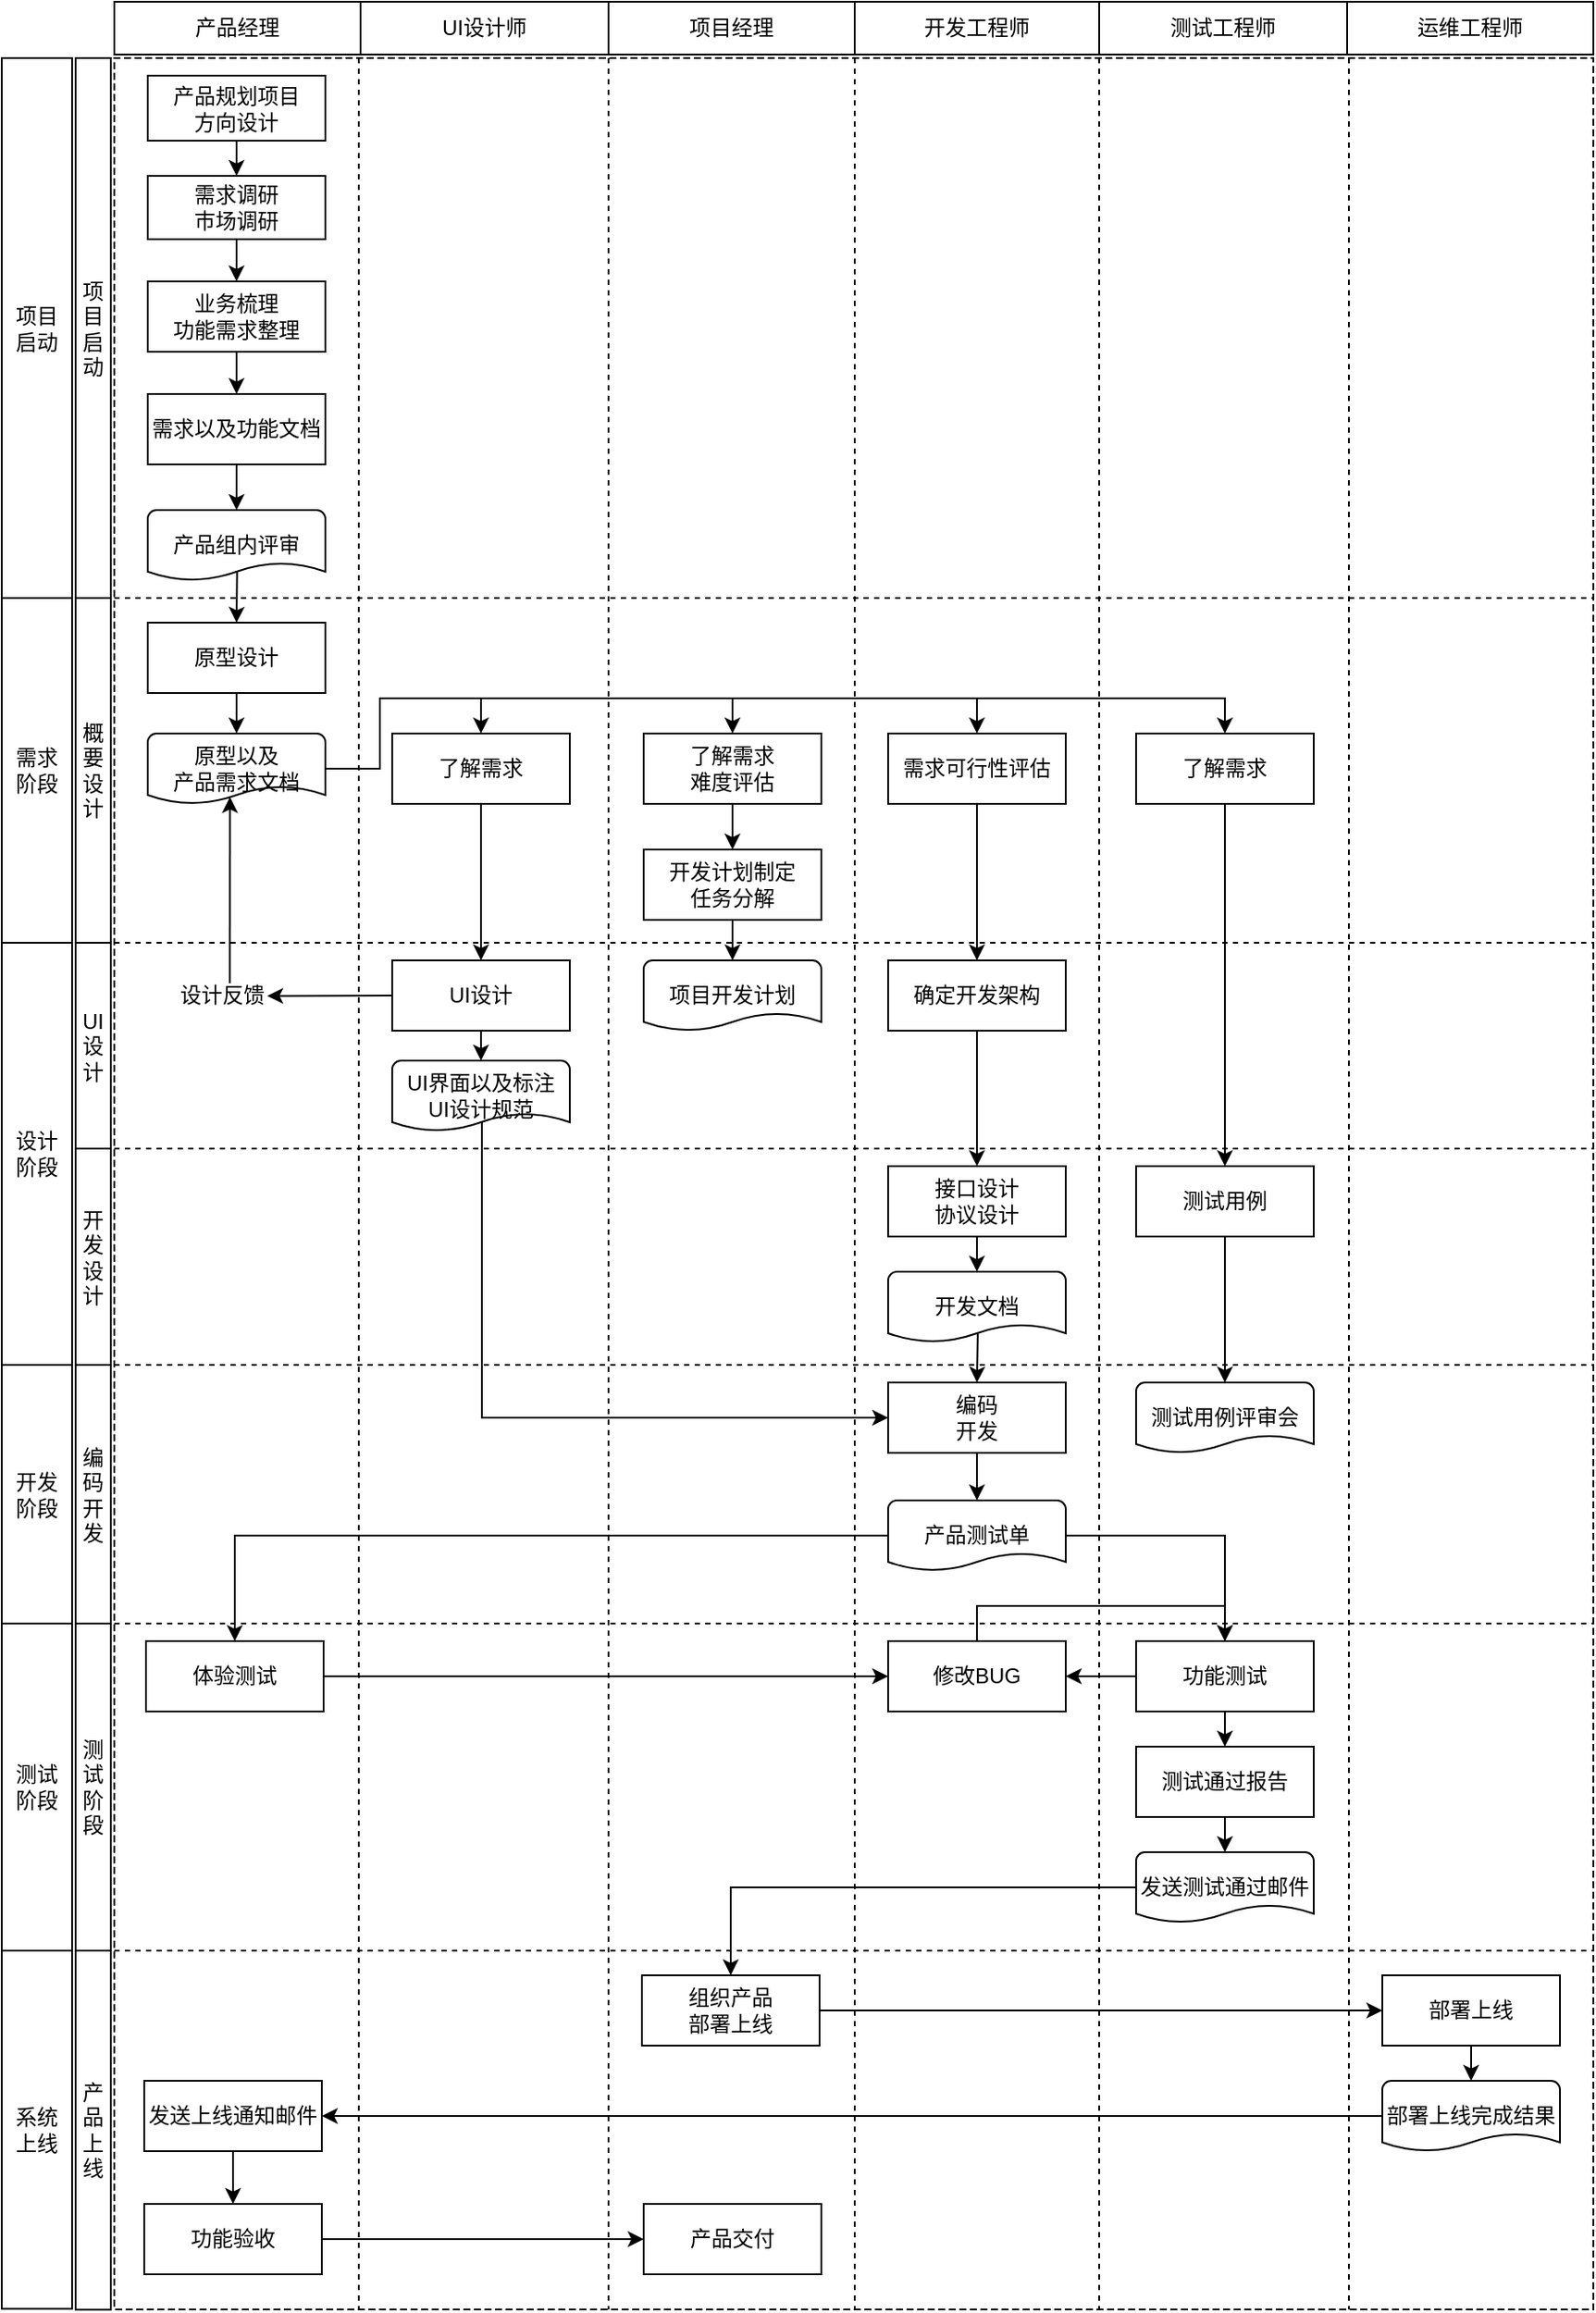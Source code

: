 <mxfile version="14.0.3" type="github">
  <diagram id="PpXGovma7yF2RmFyOS30" name="第 1 页">
    <mxGraphModel dx="1185" dy="635" grid="1" gridSize="10" guides="1" tooltips="1" connect="1" arrows="1" fold="1" page="1" pageScale="1" pageWidth="827" pageHeight="1169" math="0" shadow="0">
      <root>
        <mxCell id="0" />
        <mxCell id="1" parent="0" />
        <mxCell id="rqItXDeGJWUlfMcjENe2-21" value="" style="shape=table;html=1;whiteSpace=wrap;startSize=0;container=1;collapsible=0;childLayout=tableLayout;dashed=1;rounded=0;" parent="1" vertex="1">
          <mxGeometry x="89" y="60" width="841" height="1279.95" as="geometry" />
        </mxCell>
        <mxCell id="rqItXDeGJWUlfMcjENe2-22" value="" style="shape=partialRectangle;html=1;whiteSpace=wrap;collapsible=0;dropTarget=0;pointerEvents=0;fillColor=none;top=0;left=0;bottom=0;right=0;points=[[0,0.5],[1,0.5]];portConstraint=eastwest;" parent="rqItXDeGJWUlfMcjENe2-21" vertex="1">
          <mxGeometry width="841" height="307" as="geometry" />
        </mxCell>
        <mxCell id="rqItXDeGJWUlfMcjENe2-23" value="" style="shape=partialRectangle;html=1;whiteSpace=wrap;connectable=0;overflow=hidden;fillColor=none;top=0;left=0;bottom=0;right=0;" parent="rqItXDeGJWUlfMcjENe2-22" vertex="1">
          <mxGeometry width="139" height="307" as="geometry" />
        </mxCell>
        <mxCell id="rqItXDeGJWUlfMcjENe2-24" value="" style="shape=partialRectangle;html=1;whiteSpace=wrap;connectable=0;overflow=hidden;fillColor=none;top=0;left=0;bottom=0;right=0;" parent="rqItXDeGJWUlfMcjENe2-22" vertex="1">
          <mxGeometry x="139" width="142" height="307" as="geometry" />
        </mxCell>
        <mxCell id="rqItXDeGJWUlfMcjENe2-25" value="" style="shape=partialRectangle;html=1;whiteSpace=wrap;connectable=0;overflow=hidden;fillColor=none;top=0;left=0;bottom=0;right=0;" parent="rqItXDeGJWUlfMcjENe2-22" vertex="1">
          <mxGeometry x="281" width="140" height="307" as="geometry" />
        </mxCell>
        <mxCell id="rqItXDeGJWUlfMcjENe2-26" value="" style="shape=partialRectangle;html=1;whiteSpace=wrap;connectable=0;overflow=hidden;fillColor=none;top=0;left=0;bottom=0;right=0;" parent="rqItXDeGJWUlfMcjENe2-22" vertex="1">
          <mxGeometry x="421" width="139" height="307" as="geometry" />
        </mxCell>
        <mxCell id="rqItXDeGJWUlfMcjENe2-27" value="" style="shape=partialRectangle;html=1;whiteSpace=wrap;connectable=0;overflow=hidden;fillColor=none;top=0;left=0;bottom=0;right=0;" parent="rqItXDeGJWUlfMcjENe2-22" vertex="1">
          <mxGeometry x="560" width="142" height="307" as="geometry" />
        </mxCell>
        <mxCell id="rqItXDeGJWUlfMcjENe2-28" value="" style="shape=partialRectangle;html=1;whiteSpace=wrap;connectable=0;overflow=hidden;fillColor=none;top=0;left=0;bottom=0;right=0;" parent="rqItXDeGJWUlfMcjENe2-22" vertex="1">
          <mxGeometry x="702" width="139" height="307" as="geometry" />
        </mxCell>
        <mxCell id="rqItXDeGJWUlfMcjENe2-29" value="" style="shape=partialRectangle;html=1;whiteSpace=wrap;collapsible=0;dropTarget=0;pointerEvents=0;fillColor=none;top=0;left=0;bottom=0;right=0;points=[[0,0.5],[1,0.5]];portConstraint=eastwest;" parent="rqItXDeGJWUlfMcjENe2-21" vertex="1">
          <mxGeometry y="307" width="841" height="196" as="geometry" />
        </mxCell>
        <mxCell id="rqItXDeGJWUlfMcjENe2-30" value="" style="shape=partialRectangle;html=1;whiteSpace=wrap;connectable=0;overflow=hidden;fillColor=none;top=0;left=0;bottom=0;right=0;" parent="rqItXDeGJWUlfMcjENe2-29" vertex="1">
          <mxGeometry width="139" height="196" as="geometry" />
        </mxCell>
        <mxCell id="rqItXDeGJWUlfMcjENe2-31" value="" style="shape=partialRectangle;html=1;whiteSpace=wrap;connectable=0;overflow=hidden;fillColor=none;top=0;left=0;bottom=0;right=0;" parent="rqItXDeGJWUlfMcjENe2-29" vertex="1">
          <mxGeometry x="139" width="142" height="196" as="geometry" />
        </mxCell>
        <mxCell id="rqItXDeGJWUlfMcjENe2-32" value="" style="shape=partialRectangle;html=1;whiteSpace=wrap;connectable=0;overflow=hidden;fillColor=none;top=0;left=0;bottom=0;right=0;" parent="rqItXDeGJWUlfMcjENe2-29" vertex="1">
          <mxGeometry x="281" width="140" height="196" as="geometry" />
        </mxCell>
        <mxCell id="rqItXDeGJWUlfMcjENe2-33" value="" style="shape=partialRectangle;html=1;whiteSpace=wrap;connectable=0;overflow=hidden;fillColor=none;top=0;left=0;bottom=0;right=0;" parent="rqItXDeGJWUlfMcjENe2-29" vertex="1">
          <mxGeometry x="421" width="139" height="196" as="geometry" />
        </mxCell>
        <mxCell id="rqItXDeGJWUlfMcjENe2-34" value="" style="shape=partialRectangle;html=1;whiteSpace=wrap;connectable=0;overflow=hidden;fillColor=none;top=0;left=0;bottom=0;right=0;" parent="rqItXDeGJWUlfMcjENe2-29" vertex="1">
          <mxGeometry x="560" width="142" height="196" as="geometry" />
        </mxCell>
        <mxCell id="rqItXDeGJWUlfMcjENe2-35" value="" style="shape=partialRectangle;html=1;whiteSpace=wrap;connectable=0;overflow=hidden;fillColor=none;top=0;left=0;bottom=0;right=0;" parent="rqItXDeGJWUlfMcjENe2-29" vertex="1">
          <mxGeometry x="702" width="139" height="196" as="geometry" />
        </mxCell>
        <mxCell id="rqItXDeGJWUlfMcjENe2-36" value="" style="shape=partialRectangle;html=1;whiteSpace=wrap;collapsible=0;dropTarget=0;pointerEvents=0;fillColor=none;top=0;left=0;bottom=0;right=0;points=[[0,0.5],[1,0.5]];portConstraint=eastwest;" parent="rqItXDeGJWUlfMcjENe2-21" vertex="1">
          <mxGeometry y="503" width="841" height="117" as="geometry" />
        </mxCell>
        <mxCell id="rqItXDeGJWUlfMcjENe2-37" value="" style="shape=partialRectangle;html=1;whiteSpace=wrap;connectable=0;overflow=hidden;fillColor=none;top=0;left=0;bottom=0;right=0;" parent="rqItXDeGJWUlfMcjENe2-36" vertex="1">
          <mxGeometry width="139" height="117" as="geometry" />
        </mxCell>
        <mxCell id="rqItXDeGJWUlfMcjENe2-38" value="" style="shape=partialRectangle;html=1;whiteSpace=wrap;connectable=0;overflow=hidden;fillColor=none;top=0;left=0;bottom=0;right=0;" parent="rqItXDeGJWUlfMcjENe2-36" vertex="1">
          <mxGeometry x="139" width="142" height="117" as="geometry" />
        </mxCell>
        <mxCell id="rqItXDeGJWUlfMcjENe2-39" value="" style="shape=partialRectangle;html=1;whiteSpace=wrap;connectable=0;overflow=hidden;fillColor=none;top=0;left=0;bottom=0;right=0;" parent="rqItXDeGJWUlfMcjENe2-36" vertex="1">
          <mxGeometry x="281" width="140" height="117" as="geometry" />
        </mxCell>
        <mxCell id="rqItXDeGJWUlfMcjENe2-40" value="" style="shape=partialRectangle;html=1;whiteSpace=wrap;connectable=0;overflow=hidden;fillColor=none;top=0;left=0;bottom=0;right=0;" parent="rqItXDeGJWUlfMcjENe2-36" vertex="1">
          <mxGeometry x="421" width="139" height="117" as="geometry" />
        </mxCell>
        <mxCell id="rqItXDeGJWUlfMcjENe2-41" value="" style="shape=partialRectangle;html=1;whiteSpace=wrap;connectable=0;overflow=hidden;fillColor=none;top=0;left=0;bottom=0;right=0;" parent="rqItXDeGJWUlfMcjENe2-36" vertex="1">
          <mxGeometry x="560" width="142" height="117" as="geometry" />
        </mxCell>
        <mxCell id="rqItXDeGJWUlfMcjENe2-42" value="" style="shape=partialRectangle;html=1;whiteSpace=wrap;connectable=0;overflow=hidden;fillColor=none;top=0;left=0;bottom=0;right=0;" parent="rqItXDeGJWUlfMcjENe2-36" vertex="1">
          <mxGeometry x="702" width="139" height="117" as="geometry" />
        </mxCell>
        <mxCell id="rqItXDeGJWUlfMcjENe2-43" value="" style="shape=partialRectangle;html=1;whiteSpace=wrap;collapsible=0;dropTarget=0;pointerEvents=0;fillColor=none;top=0;left=0;bottom=0;right=0;points=[[0,0.5],[1,0.5]];portConstraint=eastwest;" parent="rqItXDeGJWUlfMcjENe2-21" vertex="1">
          <mxGeometry y="620" width="841" height="123" as="geometry" />
        </mxCell>
        <mxCell id="rqItXDeGJWUlfMcjENe2-44" value="" style="shape=partialRectangle;html=1;whiteSpace=wrap;connectable=0;overflow=hidden;fillColor=none;top=0;left=0;bottom=0;right=0;" parent="rqItXDeGJWUlfMcjENe2-43" vertex="1">
          <mxGeometry width="139" height="123" as="geometry" />
        </mxCell>
        <mxCell id="rqItXDeGJWUlfMcjENe2-45" value="" style="shape=partialRectangle;html=1;whiteSpace=wrap;connectable=0;overflow=hidden;fillColor=none;top=0;left=0;bottom=0;right=0;" parent="rqItXDeGJWUlfMcjENe2-43" vertex="1">
          <mxGeometry x="139" width="142" height="123" as="geometry" />
        </mxCell>
        <mxCell id="rqItXDeGJWUlfMcjENe2-46" value="" style="shape=partialRectangle;html=1;whiteSpace=wrap;connectable=0;overflow=hidden;fillColor=none;top=0;left=0;bottom=0;right=0;" parent="rqItXDeGJWUlfMcjENe2-43" vertex="1">
          <mxGeometry x="281" width="140" height="123" as="geometry" />
        </mxCell>
        <mxCell id="rqItXDeGJWUlfMcjENe2-47" value="" style="shape=partialRectangle;html=1;whiteSpace=wrap;connectable=0;overflow=hidden;fillColor=none;top=0;left=0;bottom=0;right=0;" parent="rqItXDeGJWUlfMcjENe2-43" vertex="1">
          <mxGeometry x="421" width="139" height="123" as="geometry" />
        </mxCell>
        <mxCell id="rqItXDeGJWUlfMcjENe2-48" value="" style="shape=partialRectangle;html=1;whiteSpace=wrap;connectable=0;overflow=hidden;fillColor=none;top=0;left=0;bottom=0;right=0;" parent="rqItXDeGJWUlfMcjENe2-43" vertex="1">
          <mxGeometry x="560" width="142" height="123" as="geometry" />
        </mxCell>
        <mxCell id="rqItXDeGJWUlfMcjENe2-49" value="" style="shape=partialRectangle;html=1;whiteSpace=wrap;connectable=0;overflow=hidden;fillColor=none;top=0;left=0;bottom=0;right=0;" parent="rqItXDeGJWUlfMcjENe2-43" vertex="1">
          <mxGeometry x="702" width="139" height="123" as="geometry" />
        </mxCell>
        <mxCell id="rqItXDeGJWUlfMcjENe2-50" value="" style="shape=partialRectangle;html=1;whiteSpace=wrap;collapsible=0;dropTarget=0;pointerEvents=0;fillColor=none;top=0;left=0;bottom=0;right=0;points=[[0,0.5],[1,0.5]];portConstraint=eastwest;" parent="rqItXDeGJWUlfMcjENe2-21" vertex="1">
          <mxGeometry y="743" width="841" height="147" as="geometry" />
        </mxCell>
        <mxCell id="rqItXDeGJWUlfMcjENe2-51" value="" style="shape=partialRectangle;html=1;whiteSpace=wrap;connectable=0;overflow=hidden;fillColor=none;top=0;left=0;bottom=0;right=0;" parent="rqItXDeGJWUlfMcjENe2-50" vertex="1">
          <mxGeometry width="139" height="147" as="geometry" />
        </mxCell>
        <mxCell id="rqItXDeGJWUlfMcjENe2-52" value="" style="shape=partialRectangle;html=1;whiteSpace=wrap;connectable=0;overflow=hidden;fillColor=none;top=0;left=0;bottom=0;right=0;" parent="rqItXDeGJWUlfMcjENe2-50" vertex="1">
          <mxGeometry x="139" width="142" height="147" as="geometry" />
        </mxCell>
        <mxCell id="rqItXDeGJWUlfMcjENe2-53" value="" style="shape=partialRectangle;html=1;whiteSpace=wrap;connectable=0;overflow=hidden;fillColor=none;top=0;left=0;bottom=0;right=0;" parent="rqItXDeGJWUlfMcjENe2-50" vertex="1">
          <mxGeometry x="281" width="140" height="147" as="geometry" />
        </mxCell>
        <mxCell id="rqItXDeGJWUlfMcjENe2-54" value="" style="shape=partialRectangle;html=1;whiteSpace=wrap;connectable=0;overflow=hidden;fillColor=none;top=0;left=0;bottom=0;right=0;" parent="rqItXDeGJWUlfMcjENe2-50" vertex="1">
          <mxGeometry x="421" width="139" height="147" as="geometry" />
        </mxCell>
        <mxCell id="rqItXDeGJWUlfMcjENe2-55" value="" style="shape=partialRectangle;html=1;whiteSpace=wrap;connectable=0;overflow=hidden;fillColor=none;top=0;left=0;bottom=0;right=0;" parent="rqItXDeGJWUlfMcjENe2-50" vertex="1">
          <mxGeometry x="560" width="142" height="147" as="geometry" />
        </mxCell>
        <mxCell id="rqItXDeGJWUlfMcjENe2-56" value="" style="shape=partialRectangle;html=1;whiteSpace=wrap;connectable=0;overflow=hidden;fillColor=none;top=0;left=0;bottom=0;right=0;" parent="rqItXDeGJWUlfMcjENe2-50" vertex="1">
          <mxGeometry x="702" width="139" height="147" as="geometry" />
        </mxCell>
        <mxCell id="rqItXDeGJWUlfMcjENe2-57" value="" style="shape=partialRectangle;html=1;whiteSpace=wrap;collapsible=0;dropTarget=0;pointerEvents=0;fillColor=none;top=0;left=0;bottom=0;right=0;points=[[0,0.5],[1,0.5]];portConstraint=eastwest;" parent="rqItXDeGJWUlfMcjENe2-21" vertex="1">
          <mxGeometry y="890" width="841" height="186" as="geometry" />
        </mxCell>
        <mxCell id="rqItXDeGJWUlfMcjENe2-58" value="" style="shape=partialRectangle;html=1;whiteSpace=wrap;connectable=0;overflow=hidden;fillColor=none;top=0;left=0;bottom=0;right=0;" parent="rqItXDeGJWUlfMcjENe2-57" vertex="1">
          <mxGeometry width="139" height="186" as="geometry" />
        </mxCell>
        <mxCell id="rqItXDeGJWUlfMcjENe2-59" value="" style="shape=partialRectangle;html=1;whiteSpace=wrap;connectable=0;overflow=hidden;fillColor=none;top=0;left=0;bottom=0;right=0;" parent="rqItXDeGJWUlfMcjENe2-57" vertex="1">
          <mxGeometry x="139" width="142" height="186" as="geometry" />
        </mxCell>
        <mxCell id="rqItXDeGJWUlfMcjENe2-60" value="" style="shape=partialRectangle;html=1;whiteSpace=wrap;connectable=0;overflow=hidden;fillColor=none;top=0;left=0;bottom=0;right=0;" parent="rqItXDeGJWUlfMcjENe2-57" vertex="1">
          <mxGeometry x="281" width="140" height="186" as="geometry" />
        </mxCell>
        <mxCell id="rqItXDeGJWUlfMcjENe2-61" value="" style="shape=partialRectangle;html=1;whiteSpace=wrap;connectable=0;overflow=hidden;fillColor=none;top=0;left=0;bottom=0;right=0;" parent="rqItXDeGJWUlfMcjENe2-57" vertex="1">
          <mxGeometry x="421" width="139" height="186" as="geometry" />
        </mxCell>
        <mxCell id="rqItXDeGJWUlfMcjENe2-62" value="" style="shape=partialRectangle;html=1;whiteSpace=wrap;connectable=0;overflow=hidden;fillColor=none;top=0;left=0;bottom=0;right=0;" parent="rqItXDeGJWUlfMcjENe2-57" vertex="1">
          <mxGeometry x="560" width="142" height="186" as="geometry" />
        </mxCell>
        <mxCell id="rqItXDeGJWUlfMcjENe2-63" value="" style="shape=partialRectangle;html=1;whiteSpace=wrap;connectable=0;overflow=hidden;fillColor=none;top=0;left=0;bottom=0;right=0;" parent="rqItXDeGJWUlfMcjENe2-57" vertex="1">
          <mxGeometry x="702" width="139" height="186" as="geometry" />
        </mxCell>
        <mxCell id="rqItXDeGJWUlfMcjENe2-64" value="" style="shape=partialRectangle;html=1;whiteSpace=wrap;collapsible=0;dropTarget=0;pointerEvents=0;fillColor=none;top=0;left=0;bottom=0;right=0;points=[[0,0.5],[1,0.5]];portConstraint=eastwest;" parent="rqItXDeGJWUlfMcjENe2-21" vertex="1">
          <mxGeometry y="1076" width="841" height="204" as="geometry" />
        </mxCell>
        <mxCell id="rqItXDeGJWUlfMcjENe2-65" value="" style="shape=partialRectangle;html=1;whiteSpace=wrap;connectable=0;overflow=hidden;fillColor=none;top=0;left=0;bottom=0;right=0;" parent="rqItXDeGJWUlfMcjENe2-64" vertex="1">
          <mxGeometry width="139" height="204" as="geometry" />
        </mxCell>
        <mxCell id="rqItXDeGJWUlfMcjENe2-66" value="" style="shape=partialRectangle;html=1;whiteSpace=wrap;connectable=0;overflow=hidden;fillColor=none;top=0;left=0;bottom=0;right=0;" parent="rqItXDeGJWUlfMcjENe2-64" vertex="1">
          <mxGeometry x="139" width="142" height="204" as="geometry" />
        </mxCell>
        <mxCell id="rqItXDeGJWUlfMcjENe2-67" value="" style="shape=partialRectangle;html=1;whiteSpace=wrap;connectable=0;overflow=hidden;fillColor=none;top=0;left=0;bottom=0;right=0;" parent="rqItXDeGJWUlfMcjENe2-64" vertex="1">
          <mxGeometry x="281" width="140" height="204" as="geometry" />
        </mxCell>
        <mxCell id="rqItXDeGJWUlfMcjENe2-68" value="" style="shape=partialRectangle;html=1;whiteSpace=wrap;connectable=0;overflow=hidden;fillColor=none;top=0;left=0;bottom=0;right=0;" parent="rqItXDeGJWUlfMcjENe2-64" vertex="1">
          <mxGeometry x="421" width="139" height="204" as="geometry" />
        </mxCell>
        <mxCell id="rqItXDeGJWUlfMcjENe2-69" value="" style="shape=partialRectangle;html=1;whiteSpace=wrap;connectable=0;overflow=hidden;fillColor=none;top=0;left=0;bottom=0;right=0;" parent="rqItXDeGJWUlfMcjENe2-64" vertex="1">
          <mxGeometry x="560" width="142" height="204" as="geometry" />
        </mxCell>
        <mxCell id="rqItXDeGJWUlfMcjENe2-70" value="" style="shape=partialRectangle;html=1;whiteSpace=wrap;connectable=0;overflow=hidden;fillColor=none;top=0;left=0;bottom=0;right=0;" parent="rqItXDeGJWUlfMcjENe2-64" vertex="1">
          <mxGeometry x="702" width="139" height="204" as="geometry" />
        </mxCell>
        <mxCell id="rqItXDeGJWUlfMcjENe2-87" value="" style="shape=table;html=1;whiteSpace=wrap;startSize=0;container=1;collapsible=0;childLayout=tableLayout;" parent="1" vertex="1">
          <mxGeometry x="89" y="28" width="841" height="30" as="geometry" />
        </mxCell>
        <mxCell id="rqItXDeGJWUlfMcjENe2-88" value="" style="shape=partialRectangle;html=1;whiteSpace=wrap;collapsible=0;dropTarget=0;pointerEvents=0;fillColor=none;top=0;left=0;bottom=0;right=0;points=[[0,0.5],[1,0.5]];portConstraint=eastwest;" parent="rqItXDeGJWUlfMcjENe2-87" vertex="1">
          <mxGeometry width="841" height="30" as="geometry" />
        </mxCell>
        <mxCell id="rqItXDeGJWUlfMcjENe2-89" value="产品经理" style="shape=partialRectangle;html=1;whiteSpace=wrap;connectable=0;overflow=hidden;fillColor=none;top=0;left=0;bottom=0;right=0;" parent="rqItXDeGJWUlfMcjENe2-88" vertex="1">
          <mxGeometry width="140" height="30" as="geometry" />
        </mxCell>
        <mxCell id="rqItXDeGJWUlfMcjENe2-90" value="UI设计师" style="shape=partialRectangle;html=1;whiteSpace=wrap;connectable=0;overflow=hidden;fillColor=none;top=0;left=0;bottom=0;right=0;" parent="rqItXDeGJWUlfMcjENe2-88" vertex="1">
          <mxGeometry x="140" width="141" height="30" as="geometry" />
        </mxCell>
        <mxCell id="rqItXDeGJWUlfMcjENe2-91" value="项目经理" style="shape=partialRectangle;html=1;whiteSpace=wrap;connectable=0;overflow=hidden;fillColor=none;top=0;left=0;bottom=0;right=0;" parent="rqItXDeGJWUlfMcjENe2-88" vertex="1">
          <mxGeometry x="281" width="140" height="30" as="geometry" />
        </mxCell>
        <mxCell id="rqItXDeGJWUlfMcjENe2-92" value="开发工程师" style="shape=partialRectangle;html=1;whiteSpace=wrap;connectable=0;overflow=hidden;fillColor=none;top=0;left=0;bottom=0;right=0;" parent="rqItXDeGJWUlfMcjENe2-88" vertex="1">
          <mxGeometry x="421" width="139" height="30" as="geometry" />
        </mxCell>
        <mxCell id="rqItXDeGJWUlfMcjENe2-93" value="测试工程师" style="shape=partialRectangle;html=1;whiteSpace=wrap;connectable=0;overflow=hidden;fillColor=none;top=0;left=0;bottom=0;right=0;" parent="rqItXDeGJWUlfMcjENe2-88" vertex="1">
          <mxGeometry x="560" width="141" height="30" as="geometry" />
        </mxCell>
        <mxCell id="rqItXDeGJWUlfMcjENe2-94" value="运维工程师" style="shape=partialRectangle;html=1;whiteSpace=wrap;connectable=0;overflow=hidden;fillColor=none;top=0;left=0;bottom=0;right=0;" parent="rqItXDeGJWUlfMcjENe2-88" vertex="1">
          <mxGeometry x="701" width="140" height="30" as="geometry" />
        </mxCell>
        <mxCell id="rqItXDeGJWUlfMcjENe2-100" style="edgeStyle=orthogonalEdgeStyle;rounded=0;orthogonalLoop=1;jettySize=auto;html=1;exitX=0.5;exitY=1;exitDx=0;exitDy=0;entryX=0.5;entryY=0;entryDx=0;entryDy=0;" parent="1" source="rqItXDeGJWUlfMcjENe2-96" target="rqItXDeGJWUlfMcjENe2-99" edge="1">
          <mxGeometry relative="1" as="geometry" />
        </mxCell>
        <mxCell id="rqItXDeGJWUlfMcjENe2-96" value="产品规划项目&lt;br&gt;方向设计" style="rounded=0;whiteSpace=wrap;html=1;" parent="1" vertex="1">
          <mxGeometry x="108" y="70" width="101" height="37" as="geometry" />
        </mxCell>
        <mxCell id="rqItXDeGJWUlfMcjENe2-102" style="edgeStyle=orthogonalEdgeStyle;rounded=0;orthogonalLoop=1;jettySize=auto;html=1;exitX=0.5;exitY=1;exitDx=0;exitDy=0;entryX=0.5;entryY=0;entryDx=0;entryDy=0;" parent="1" source="rqItXDeGJWUlfMcjENe2-99" target="rqItXDeGJWUlfMcjENe2-101" edge="1">
          <mxGeometry relative="1" as="geometry" />
        </mxCell>
        <mxCell id="rqItXDeGJWUlfMcjENe2-99" value="需求调研&lt;br&gt;市场调研" style="rounded=0;whiteSpace=wrap;html=1;" parent="1" vertex="1">
          <mxGeometry x="108" y="127" width="101" height="36" as="geometry" />
        </mxCell>
        <mxCell id="rqItXDeGJWUlfMcjENe2-106" style="edgeStyle=orthogonalEdgeStyle;rounded=0;orthogonalLoop=1;jettySize=auto;html=1;exitX=0.5;exitY=1;exitDx=0;exitDy=0;entryX=0.5;entryY=0;entryDx=0;entryDy=0;" parent="1" source="rqItXDeGJWUlfMcjENe2-101" target="rqItXDeGJWUlfMcjENe2-105" edge="1">
          <mxGeometry relative="1" as="geometry" />
        </mxCell>
        <mxCell id="rqItXDeGJWUlfMcjENe2-101" value="业务梳理&lt;br&gt;功能需求整理" style="rounded=0;whiteSpace=wrap;html=1;" parent="1" vertex="1">
          <mxGeometry x="108" y="187" width="101" height="40" as="geometry" />
        </mxCell>
        <mxCell id="rqItXDeGJWUlfMcjENe2-143" style="edgeStyle=orthogonalEdgeStyle;rounded=0;orthogonalLoop=1;jettySize=auto;html=1;entryX=0.5;entryY=0;entryDx=0;entryDy=0;fontSize=12;exitX=0.503;exitY=0.871;exitDx=0;exitDy=0;exitPerimeter=0;" parent="1" source="rqItXDeGJWUlfMcjENe2-103" target="rqItXDeGJWUlfMcjENe2-110" edge="1">
          <mxGeometry relative="1" as="geometry" />
        </mxCell>
        <mxCell id="rqItXDeGJWUlfMcjENe2-103" value="产品组内评审" style="strokeWidth=1;html=1;shape=mxgraph.flowchart.document2;whiteSpace=wrap;size=0.25;" parent="1" vertex="1">
          <mxGeometry x="108" y="317" width="101" height="40" as="geometry" />
        </mxCell>
        <mxCell id="rqItXDeGJWUlfMcjENe2-107" style="edgeStyle=orthogonalEdgeStyle;rounded=0;orthogonalLoop=1;jettySize=auto;html=1;exitX=0.5;exitY=1;exitDx=0;exitDy=0;entryX=0.5;entryY=0;entryDx=0;entryDy=0;entryPerimeter=0;" parent="1" source="rqItXDeGJWUlfMcjENe2-105" target="rqItXDeGJWUlfMcjENe2-103" edge="1">
          <mxGeometry relative="1" as="geometry" />
        </mxCell>
        <mxCell id="rqItXDeGJWUlfMcjENe2-105" value="需求以及功能文档" style="rounded=0;whiteSpace=wrap;html=1;" parent="1" vertex="1">
          <mxGeometry x="108" y="251" width="101" height="40" as="geometry" />
        </mxCell>
        <mxCell id="rqItXDeGJWUlfMcjENe2-142" style="edgeStyle=orthogonalEdgeStyle;rounded=0;orthogonalLoop=1;jettySize=auto;html=1;exitX=0.5;exitY=1;exitDx=0;exitDy=0;entryX=0.5;entryY=0;entryDx=0;entryDy=0;entryPerimeter=0;fontSize=12;" parent="1" source="rqItXDeGJWUlfMcjENe2-110" target="rqItXDeGJWUlfMcjENe2-141" edge="1">
          <mxGeometry relative="1" as="geometry" />
        </mxCell>
        <mxCell id="rqItXDeGJWUlfMcjENe2-110" value="原型设计" style="rounded=0;whiteSpace=wrap;html=1;" parent="1" vertex="1">
          <mxGeometry x="108" y="381" width="101" height="40" as="geometry" />
        </mxCell>
        <mxCell id="rqItXDeGJWUlfMcjENe2-111" value="" style="shape=table;html=1;whiteSpace=wrap;startSize=0;container=1;collapsible=0;childLayout=tableLayout;" parent="1" vertex="1">
          <mxGeometry x="25" y="60" width="40" height="1279.596" as="geometry" />
        </mxCell>
        <mxCell id="rqItXDeGJWUlfMcjENe2-112" value="" style="shape=partialRectangle;html=1;whiteSpace=wrap;collapsible=0;dropTarget=0;pointerEvents=0;fillColor=none;top=0;left=0;bottom=0;right=0;points=[[0,0.5],[1,0.5]];portConstraint=eastwest;" parent="rqItXDeGJWUlfMcjENe2-111" vertex="1">
          <mxGeometry width="40" height="307" as="geometry" />
        </mxCell>
        <mxCell id="rqItXDeGJWUlfMcjENe2-113" value="项目&lt;br&gt;启动" style="shape=partialRectangle;html=1;whiteSpace=wrap;connectable=0;overflow=hidden;fillColor=none;top=0;left=0;bottom=0;right=0;" parent="rqItXDeGJWUlfMcjENe2-112" vertex="1">
          <mxGeometry width="40" height="307" as="geometry" />
        </mxCell>
        <mxCell id="rqItXDeGJWUlfMcjENe2-114" value="" style="shape=partialRectangle;html=1;whiteSpace=wrap;collapsible=0;dropTarget=0;pointerEvents=0;fillColor=none;top=0;left=0;bottom=0;right=0;points=[[0,0.5],[1,0.5]];portConstraint=eastwest;" parent="rqItXDeGJWUlfMcjENe2-111" vertex="1">
          <mxGeometry y="307" width="40" height="196" as="geometry" />
        </mxCell>
        <mxCell id="rqItXDeGJWUlfMcjENe2-115" value="需求&lt;br&gt;阶段" style="shape=partialRectangle;html=1;whiteSpace=wrap;connectable=0;overflow=hidden;fillColor=none;top=0;left=0;bottom=0;right=0;" parent="rqItXDeGJWUlfMcjENe2-114" vertex="1">
          <mxGeometry width="40" height="196" as="geometry" />
        </mxCell>
        <mxCell id="rqItXDeGJWUlfMcjENe2-116" value="" style="shape=partialRectangle;html=1;whiteSpace=wrap;collapsible=0;dropTarget=0;pointerEvents=0;fillColor=none;top=0;left=0;bottom=0;right=0;points=[[0,0.5],[1,0.5]];portConstraint=eastwest;" parent="rqItXDeGJWUlfMcjENe2-111" vertex="1">
          <mxGeometry y="503" width="40" height="240" as="geometry" />
        </mxCell>
        <mxCell id="rqItXDeGJWUlfMcjENe2-117" value="设计&lt;br&gt;阶段" style="shape=partialRectangle;html=1;whiteSpace=wrap;connectable=0;overflow=hidden;fillColor=none;top=0;left=0;bottom=0;right=0;" parent="rqItXDeGJWUlfMcjENe2-116" vertex="1">
          <mxGeometry width="40" height="240" as="geometry" />
        </mxCell>
        <mxCell id="rqItXDeGJWUlfMcjENe2-118" value="" style="shape=partialRectangle;html=1;whiteSpace=wrap;collapsible=0;dropTarget=0;pointerEvents=0;fillColor=none;top=0;left=0;bottom=0;right=0;points=[[0,0.5],[1,0.5]];portConstraint=eastwest;" parent="rqItXDeGJWUlfMcjENe2-111" vertex="1">
          <mxGeometry y="743" width="40" height="147" as="geometry" />
        </mxCell>
        <mxCell id="rqItXDeGJWUlfMcjENe2-119" value="开发&lt;br&gt;阶段" style="shape=partialRectangle;html=1;whiteSpace=wrap;connectable=0;overflow=hidden;fillColor=none;top=0;left=0;bottom=0;right=0;" parent="rqItXDeGJWUlfMcjENe2-118" vertex="1">
          <mxGeometry width="40" height="147" as="geometry" />
        </mxCell>
        <mxCell id="rqItXDeGJWUlfMcjENe2-120" value="" style="shape=partialRectangle;html=1;whiteSpace=wrap;collapsible=0;dropTarget=0;pointerEvents=0;fillColor=none;top=0;left=0;bottom=0;right=0;points=[[0,0.5],[1,0.5]];portConstraint=eastwest;" parent="rqItXDeGJWUlfMcjENe2-111" vertex="1">
          <mxGeometry y="890" width="40" height="186" as="geometry" />
        </mxCell>
        <mxCell id="rqItXDeGJWUlfMcjENe2-121" value="测试&lt;br&gt;阶段" style="shape=partialRectangle;html=1;whiteSpace=wrap;connectable=0;overflow=hidden;fillColor=none;top=0;left=0;bottom=0;right=0;" parent="rqItXDeGJWUlfMcjENe2-120" vertex="1">
          <mxGeometry width="40" height="186" as="geometry" />
        </mxCell>
        <mxCell id="rqItXDeGJWUlfMcjENe2-122" value="" style="shape=partialRectangle;html=1;whiteSpace=wrap;collapsible=0;dropTarget=0;pointerEvents=0;fillColor=none;top=0;left=0;bottom=0;right=0;points=[[0,0.5],[1,0.5]];portConstraint=eastwest;" parent="rqItXDeGJWUlfMcjENe2-111" vertex="1">
          <mxGeometry y="1076" width="40" height="204" as="geometry" />
        </mxCell>
        <mxCell id="rqItXDeGJWUlfMcjENe2-123" value="系统&lt;br&gt;上线" style="shape=partialRectangle;html=1;whiteSpace=wrap;connectable=0;overflow=hidden;fillColor=none;top=0;left=0;bottom=0;right=0;" parent="rqItXDeGJWUlfMcjENe2-122" vertex="1">
          <mxGeometry width="40" height="204" as="geometry" />
        </mxCell>
        <mxCell id="rqItXDeGJWUlfMcjENe2-124" value="" style="shape=table;html=1;whiteSpace=wrap;startSize=0;container=1;collapsible=0;childLayout=tableLayout;fontSize=12;" parent="1" vertex="1">
          <mxGeometry x="67" y="60" width="20" height="1280.091" as="geometry" />
        </mxCell>
        <mxCell id="rqItXDeGJWUlfMcjENe2-125" value="" style="shape=partialRectangle;html=1;whiteSpace=wrap;collapsible=0;dropTarget=0;pointerEvents=0;fillColor=none;top=0;left=0;bottom=0;right=0;points=[[0,0.5],[1,0.5]];portConstraint=eastwest;fontSize=12;" parent="rqItXDeGJWUlfMcjENe2-124" vertex="1">
          <mxGeometry width="20" height="307" as="geometry" />
        </mxCell>
        <mxCell id="rqItXDeGJWUlfMcjENe2-126" value="项目启动" style="shape=partialRectangle;html=1;whiteSpace=wrap;connectable=0;overflow=hidden;fillColor=none;top=0;left=0;bottom=0;right=0;fontSize=12;" parent="rqItXDeGJWUlfMcjENe2-125" vertex="1">
          <mxGeometry width="20" height="307" as="geometry" />
        </mxCell>
        <mxCell id="rqItXDeGJWUlfMcjENe2-127" value="" style="shape=partialRectangle;html=1;whiteSpace=wrap;collapsible=0;dropTarget=0;pointerEvents=0;fillColor=none;top=0;left=0;bottom=0;right=0;points=[[0,0.5],[1,0.5]];portConstraint=eastwest;fontSize=12;" parent="rqItXDeGJWUlfMcjENe2-124" vertex="1">
          <mxGeometry y="307" width="20" height="196" as="geometry" />
        </mxCell>
        <mxCell id="rqItXDeGJWUlfMcjENe2-128" value="概要设计" style="shape=partialRectangle;html=1;whiteSpace=wrap;connectable=0;overflow=hidden;fillColor=none;top=0;left=0;bottom=0;right=0;fontSize=12;" parent="rqItXDeGJWUlfMcjENe2-127" vertex="1">
          <mxGeometry width="20" height="196" as="geometry" />
        </mxCell>
        <mxCell id="rqItXDeGJWUlfMcjENe2-129" value="" style="shape=partialRectangle;html=1;whiteSpace=wrap;collapsible=0;dropTarget=0;pointerEvents=0;fillColor=none;top=0;left=0;bottom=0;right=0;points=[[0,0.5],[1,0.5]];portConstraint=eastwest;fontSize=12;" parent="rqItXDeGJWUlfMcjENe2-124" vertex="1">
          <mxGeometry y="503" width="20" height="117" as="geometry" />
        </mxCell>
        <mxCell id="rqItXDeGJWUlfMcjENe2-130" value="UI设计" style="shape=partialRectangle;html=1;whiteSpace=wrap;connectable=0;overflow=hidden;fillColor=none;top=0;left=0;bottom=0;right=0;fontSize=12;" parent="rqItXDeGJWUlfMcjENe2-129" vertex="1">
          <mxGeometry width="20" height="117" as="geometry" />
        </mxCell>
        <mxCell id="rqItXDeGJWUlfMcjENe2-131" value="" style="shape=partialRectangle;html=1;whiteSpace=wrap;collapsible=0;dropTarget=0;pointerEvents=0;fillColor=none;top=0;left=0;bottom=0;right=0;points=[[0,0.5],[1,0.5]];portConstraint=eastwest;fontSize=12;" parent="rqItXDeGJWUlfMcjENe2-124" vertex="1">
          <mxGeometry y="620" width="20" height="123" as="geometry" />
        </mxCell>
        <mxCell id="rqItXDeGJWUlfMcjENe2-132" value="开发设计" style="shape=partialRectangle;html=1;whiteSpace=wrap;connectable=0;overflow=hidden;fillColor=none;top=0;left=0;bottom=0;right=0;fontSize=12;" parent="rqItXDeGJWUlfMcjENe2-131" vertex="1">
          <mxGeometry width="20" height="123" as="geometry" />
        </mxCell>
        <mxCell id="rqItXDeGJWUlfMcjENe2-133" value="" style="shape=partialRectangle;html=1;whiteSpace=wrap;collapsible=0;dropTarget=0;pointerEvents=0;fillColor=none;top=0;left=0;bottom=0;right=0;points=[[0,0.5],[1,0.5]];portConstraint=eastwest;fontSize=12;" parent="rqItXDeGJWUlfMcjENe2-124" vertex="1">
          <mxGeometry y="743" width="20" height="147" as="geometry" />
        </mxCell>
        <mxCell id="rqItXDeGJWUlfMcjENe2-134" value="编码开发" style="shape=partialRectangle;html=1;whiteSpace=wrap;connectable=0;overflow=hidden;fillColor=none;top=0;left=0;bottom=0;right=0;fontSize=12;" parent="rqItXDeGJWUlfMcjENe2-133" vertex="1">
          <mxGeometry width="20" height="147" as="geometry" />
        </mxCell>
        <mxCell id="rqItXDeGJWUlfMcjENe2-135" value="" style="shape=partialRectangle;html=1;whiteSpace=wrap;collapsible=0;dropTarget=0;pointerEvents=0;fillColor=none;top=0;left=0;bottom=0;right=0;points=[[0,0.5],[1,0.5]];portConstraint=eastwest;fontSize=12;" parent="rqItXDeGJWUlfMcjENe2-124" vertex="1">
          <mxGeometry y="890" width="20" height="186" as="geometry" />
        </mxCell>
        <mxCell id="rqItXDeGJWUlfMcjENe2-136" value="测试阶段" style="shape=partialRectangle;html=1;whiteSpace=wrap;connectable=0;overflow=hidden;fillColor=none;top=0;left=0;bottom=0;right=0;fontSize=12;" parent="rqItXDeGJWUlfMcjENe2-135" vertex="1">
          <mxGeometry width="20" height="186" as="geometry" />
        </mxCell>
        <mxCell id="rqItXDeGJWUlfMcjENe2-137" value="" style="shape=partialRectangle;html=1;whiteSpace=wrap;collapsible=0;dropTarget=0;pointerEvents=0;fillColor=none;top=0;left=0;bottom=0;right=0;points=[[0,0.5],[1,0.5]];portConstraint=eastwest;fontSize=12;" parent="rqItXDeGJWUlfMcjENe2-124" vertex="1">
          <mxGeometry y="1076" width="20" height="204" as="geometry" />
        </mxCell>
        <mxCell id="rqItXDeGJWUlfMcjENe2-138" value="产品上线" style="shape=partialRectangle;html=1;whiteSpace=wrap;connectable=0;overflow=hidden;fillColor=none;top=0;left=0;bottom=0;right=0;fontSize=12;" parent="rqItXDeGJWUlfMcjENe2-137" vertex="1">
          <mxGeometry width="20" height="204" as="geometry" />
        </mxCell>
        <mxCell id="4SuCBLA4wYhy6L_kOMmb-10" style="edgeStyle=orthogonalEdgeStyle;rounded=0;orthogonalLoop=1;jettySize=auto;html=1;exitX=1;exitY=0.5;exitDx=0;exitDy=0;exitPerimeter=0;entryX=0.5;entryY=0;entryDx=0;entryDy=0;" parent="1" source="rqItXDeGJWUlfMcjENe2-141" target="rqItXDeGJWUlfMcjENe2-144" edge="1">
          <mxGeometry relative="1" as="geometry">
            <Array as="points">
              <mxPoint x="240" y="464" />
              <mxPoint x="240" y="424" />
              <mxPoint x="298" y="424" />
            </Array>
          </mxGeometry>
        </mxCell>
        <mxCell id="4SuCBLA4wYhy6L_kOMmb-12" style="edgeStyle=orthogonalEdgeStyle;rounded=0;orthogonalLoop=1;jettySize=auto;html=1;exitX=1;exitY=0.5;exitDx=0;exitDy=0;exitPerimeter=0;entryX=0.5;entryY=0;entryDx=0;entryDy=0;" parent="1" source="rqItXDeGJWUlfMcjENe2-141" target="4SuCBLA4wYhy6L_kOMmb-3" edge="1">
          <mxGeometry relative="1" as="geometry">
            <Array as="points">
              <mxPoint x="240" y="464" />
              <mxPoint x="240" y="424" />
              <mxPoint x="441" y="424" />
            </Array>
          </mxGeometry>
        </mxCell>
        <mxCell id="4SuCBLA4wYhy6L_kOMmb-13" style="edgeStyle=orthogonalEdgeStyle;rounded=0;orthogonalLoop=1;jettySize=auto;html=1;exitX=1;exitY=0.5;exitDx=0;exitDy=0;exitPerimeter=0;entryX=0.5;entryY=0;entryDx=0;entryDy=0;" parent="1" source="rqItXDeGJWUlfMcjENe2-141" target="4SuCBLA4wYhy6L_kOMmb-4" edge="1">
          <mxGeometry relative="1" as="geometry">
            <Array as="points">
              <mxPoint x="240" y="464" />
              <mxPoint x="240" y="424" />
              <mxPoint x="580" y="424" />
            </Array>
          </mxGeometry>
        </mxCell>
        <mxCell id="4SuCBLA4wYhy6L_kOMmb-14" style="edgeStyle=orthogonalEdgeStyle;rounded=0;orthogonalLoop=1;jettySize=auto;html=1;exitX=1;exitY=0.5;exitDx=0;exitDy=0;exitPerimeter=0;entryX=0.5;entryY=0;entryDx=0;entryDy=0;" parent="1" source="rqItXDeGJWUlfMcjENe2-141" target="4SuCBLA4wYhy6L_kOMmb-5" edge="1">
          <mxGeometry relative="1" as="geometry">
            <Array as="points">
              <mxPoint x="240" y="464" />
              <mxPoint x="240" y="424" />
              <mxPoint x="721" y="424" />
            </Array>
          </mxGeometry>
        </mxCell>
        <mxCell id="rqItXDeGJWUlfMcjENe2-141" value="原型以及&lt;br&gt;产品需求文档" style="strokeWidth=1;html=1;shape=mxgraph.flowchart.document2;whiteSpace=wrap;size=0.25;verticalAlign=middle;" parent="1" vertex="1">
          <mxGeometry x="108" y="444" width="101" height="40" as="geometry" />
        </mxCell>
        <mxCell id="4SuCBLA4wYhy6L_kOMmb-21" style="edgeStyle=orthogonalEdgeStyle;rounded=0;orthogonalLoop=1;jettySize=auto;html=1;exitX=0.5;exitY=1;exitDx=0;exitDy=0;entryX=0.5;entryY=0;entryDx=0;entryDy=0;" parent="1" source="rqItXDeGJWUlfMcjENe2-144" target="4SuCBLA4wYhy6L_kOMmb-16" edge="1">
          <mxGeometry relative="1" as="geometry" />
        </mxCell>
        <mxCell id="rqItXDeGJWUlfMcjENe2-144" value="了解需求" style="rounded=0;whiteSpace=wrap;html=1;" parent="1" vertex="1">
          <mxGeometry x="247" y="444" width="101" height="40" as="geometry" />
        </mxCell>
        <mxCell id="4SuCBLA4wYhy6L_kOMmb-8" style="edgeStyle=orthogonalEdgeStyle;rounded=0;orthogonalLoop=1;jettySize=auto;html=1;exitX=0.5;exitY=1;exitDx=0;exitDy=0;entryX=0.5;entryY=0;entryDx=0;entryDy=0;" parent="1" source="4SuCBLA4wYhy6L_kOMmb-3" target="4SuCBLA4wYhy6L_kOMmb-6" edge="1">
          <mxGeometry relative="1" as="geometry" />
        </mxCell>
        <mxCell id="4SuCBLA4wYhy6L_kOMmb-3" value="了解需求&lt;br&gt;难度评估" style="rounded=0;whiteSpace=wrap;html=1;" parent="1" vertex="1">
          <mxGeometry x="390" y="444" width="101" height="40" as="geometry" />
        </mxCell>
        <mxCell id="4SuCBLA4wYhy6L_kOMmb-61" style="edgeStyle=orthogonalEdgeStyle;rounded=0;orthogonalLoop=1;jettySize=auto;html=1;exitX=0.5;exitY=1;exitDx=0;exitDy=0;" parent="1" source="4SuCBLA4wYhy6L_kOMmb-4" target="4SuCBLA4wYhy6L_kOMmb-25" edge="1">
          <mxGeometry relative="1" as="geometry" />
        </mxCell>
        <mxCell id="4SuCBLA4wYhy6L_kOMmb-4" value="需求可行性评估" style="rounded=0;whiteSpace=wrap;html=1;" parent="1" vertex="1">
          <mxGeometry x="529" y="444" width="101" height="40" as="geometry" />
        </mxCell>
        <mxCell id="wecLFNTULGxQttMEAOM0-2" style="edgeStyle=orthogonalEdgeStyle;rounded=0;orthogonalLoop=1;jettySize=auto;html=1;exitX=0.5;exitY=1;exitDx=0;exitDy=0;" edge="1" parent="1" source="4SuCBLA4wYhy6L_kOMmb-5" target="wecLFNTULGxQttMEAOM0-1">
          <mxGeometry relative="1" as="geometry" />
        </mxCell>
        <mxCell id="4SuCBLA4wYhy6L_kOMmb-5" value="了解需求" style="rounded=0;whiteSpace=wrap;html=1;" parent="1" vertex="1">
          <mxGeometry x="670" y="444" width="101" height="40" as="geometry" />
        </mxCell>
        <mxCell id="4SuCBLA4wYhy6L_kOMmb-20" style="edgeStyle=orthogonalEdgeStyle;rounded=0;orthogonalLoop=1;jettySize=auto;html=1;exitX=0.5;exitY=1;exitDx=0;exitDy=0;entryX=0.5;entryY=0;entryDx=0;entryDy=0;entryPerimeter=0;" parent="1" source="4SuCBLA4wYhy6L_kOMmb-6" target="4SuCBLA4wYhy6L_kOMmb-19" edge="1">
          <mxGeometry relative="1" as="geometry" />
        </mxCell>
        <mxCell id="4SuCBLA4wYhy6L_kOMmb-6" value="开发计划制定&lt;br&gt;任务分解" style="rounded=0;whiteSpace=wrap;html=1;" parent="1" vertex="1">
          <mxGeometry x="390" y="510" width="101" height="40" as="geometry" />
        </mxCell>
        <mxCell id="4SuCBLA4wYhy6L_kOMmb-7" value="测试用例评审会" style="strokeWidth=1;html=1;shape=mxgraph.flowchart.document2;whiteSpace=wrap;size=0.25;verticalAlign=middle;" parent="1" vertex="1">
          <mxGeometry x="670" y="813" width="101" height="40" as="geometry" />
        </mxCell>
        <mxCell id="4SuCBLA4wYhy6L_kOMmb-18" style="edgeStyle=orthogonalEdgeStyle;rounded=0;orthogonalLoop=1;jettySize=auto;html=1;exitX=0.5;exitY=1;exitDx=0;exitDy=0;entryX=0.5;entryY=0;entryDx=0;entryDy=0;entryPerimeter=0;" parent="1" source="4SuCBLA4wYhy6L_kOMmb-16" target="4SuCBLA4wYhy6L_kOMmb-17" edge="1">
          <mxGeometry relative="1" as="geometry" />
        </mxCell>
        <mxCell id="4SuCBLA4wYhy6L_kOMmb-23" style="rounded=0;orthogonalLoop=1;jettySize=auto;html=1;exitX=0;exitY=0.5;exitDx=0;exitDy=0;entryX=0.933;entryY=0.511;entryDx=0;entryDy=0;entryPerimeter=0;" parent="1" source="4SuCBLA4wYhy6L_kOMmb-16" target="4SuCBLA4wYhy6L_kOMmb-22" edge="1">
          <mxGeometry relative="1" as="geometry" />
        </mxCell>
        <mxCell id="4SuCBLA4wYhy6L_kOMmb-24" style="edgeStyle=none;rounded=0;orthogonalLoop=1;jettySize=auto;html=1;exitX=0.578;exitY=0.15;exitDx=0;exitDy=0;entryX=0.463;entryY=0.904;entryDx=0;entryDy=0;entryPerimeter=0;exitPerimeter=0;" parent="1" source="4SuCBLA4wYhy6L_kOMmb-22" target="rqItXDeGJWUlfMcjENe2-141" edge="1">
          <mxGeometry relative="1" as="geometry" />
        </mxCell>
        <mxCell id="4SuCBLA4wYhy6L_kOMmb-16" value="UI设计" style="rounded=0;whiteSpace=wrap;html=1;" parent="1" vertex="1">
          <mxGeometry x="247" y="573" width="101" height="40" as="geometry" />
        </mxCell>
        <mxCell id="4SuCBLA4wYhy6L_kOMmb-35" style="edgeStyle=orthogonalEdgeStyle;rounded=0;orthogonalLoop=1;jettySize=auto;html=1;exitX=0.505;exitY=0.775;exitDx=0;exitDy=0;exitPerimeter=0;entryX=0;entryY=0.5;entryDx=0;entryDy=0;" parent="1" source="4SuCBLA4wYhy6L_kOMmb-17" target="4SuCBLA4wYhy6L_kOMmb-31" edge="1">
          <mxGeometry relative="1" as="geometry">
            <Array as="points">
              <mxPoint x="298" y="833" />
            </Array>
          </mxGeometry>
        </mxCell>
        <mxCell id="4SuCBLA4wYhy6L_kOMmb-17" value="UI界面以及标注&lt;br&gt;UI设计规范" style="strokeWidth=1;html=1;shape=mxgraph.flowchart.document2;whiteSpace=wrap;size=0.25;verticalAlign=middle;" parent="1" vertex="1">
          <mxGeometry x="247" y="630" width="101" height="40" as="geometry" />
        </mxCell>
        <mxCell id="4SuCBLA4wYhy6L_kOMmb-19" value="项目开发计划" style="strokeWidth=1;html=1;shape=mxgraph.flowchart.document2;whiteSpace=wrap;size=0.25;verticalAlign=middle;" parent="1" vertex="1">
          <mxGeometry x="390" y="573" width="101" height="40" as="geometry" />
        </mxCell>
        <mxCell id="4SuCBLA4wYhy6L_kOMmb-22" value="设计反馈" style="text;html=1;align=center;verticalAlign=middle;resizable=0;points=[];autosize=1;" parent="1" vertex="1">
          <mxGeometry x="120" y="583" width="60" height="20" as="geometry" />
        </mxCell>
        <mxCell id="4SuCBLA4wYhy6L_kOMmb-30" style="edgeStyle=none;rounded=0;orthogonalLoop=1;jettySize=auto;html=1;exitX=0.5;exitY=1;exitDx=0;exitDy=0;entryX=0.5;entryY=0;entryDx=0;entryDy=0;" parent="1" source="4SuCBLA4wYhy6L_kOMmb-25" target="4SuCBLA4wYhy6L_kOMmb-26" edge="1">
          <mxGeometry relative="1" as="geometry" />
        </mxCell>
        <mxCell id="4SuCBLA4wYhy6L_kOMmb-25" value="确定开发架构" style="rounded=0;whiteSpace=wrap;html=1;" parent="1" vertex="1">
          <mxGeometry x="529" y="573" width="101" height="40" as="geometry" />
        </mxCell>
        <mxCell id="4SuCBLA4wYhy6L_kOMmb-29" style="edgeStyle=none;rounded=0;orthogonalLoop=1;jettySize=auto;html=1;exitX=0.5;exitY=1;exitDx=0;exitDy=0;" parent="1" source="4SuCBLA4wYhy6L_kOMmb-26" target="4SuCBLA4wYhy6L_kOMmb-27" edge="1">
          <mxGeometry relative="1" as="geometry" />
        </mxCell>
        <mxCell id="4SuCBLA4wYhy6L_kOMmb-26" value="接口设计&lt;br&gt;协议设计" style="rounded=0;whiteSpace=wrap;html=1;" parent="1" vertex="1">
          <mxGeometry x="529" y="690" width="101" height="40" as="geometry" />
        </mxCell>
        <mxCell id="4SuCBLA4wYhy6L_kOMmb-33" style="edgeStyle=none;rounded=0;orthogonalLoop=1;jettySize=auto;html=1;exitX=0.505;exitY=0.825;exitDx=0;exitDy=0;exitPerimeter=0;entryX=0.5;entryY=0;entryDx=0;entryDy=0;" parent="1" source="4SuCBLA4wYhy6L_kOMmb-27" target="4SuCBLA4wYhy6L_kOMmb-31" edge="1">
          <mxGeometry relative="1" as="geometry" />
        </mxCell>
        <mxCell id="4SuCBLA4wYhy6L_kOMmb-27" value="开发文档" style="strokeWidth=1;html=1;shape=mxgraph.flowchart.document2;whiteSpace=wrap;size=0.25;verticalAlign=middle;" parent="1" vertex="1">
          <mxGeometry x="529" y="750" width="101" height="40" as="geometry" />
        </mxCell>
        <mxCell id="4SuCBLA4wYhy6L_kOMmb-34" style="edgeStyle=none;rounded=0;orthogonalLoop=1;jettySize=auto;html=1;exitX=0.5;exitY=1;exitDx=0;exitDy=0;entryX=0.5;entryY=0;entryDx=0;entryDy=0;entryPerimeter=0;" parent="1" source="4SuCBLA4wYhy6L_kOMmb-31" target="4SuCBLA4wYhy6L_kOMmb-32" edge="1">
          <mxGeometry relative="1" as="geometry" />
        </mxCell>
        <mxCell id="4SuCBLA4wYhy6L_kOMmb-31" value="编码&lt;br&gt;开发" style="rounded=0;whiteSpace=wrap;html=1;" parent="1" vertex="1">
          <mxGeometry x="529" y="813" width="101" height="40" as="geometry" />
        </mxCell>
        <mxCell id="4SuCBLA4wYhy6L_kOMmb-43" style="edgeStyle=orthogonalEdgeStyle;rounded=0;orthogonalLoop=1;jettySize=auto;html=1;exitX=0;exitY=0.5;exitDx=0;exitDy=0;exitPerimeter=0;entryX=0.5;entryY=0;entryDx=0;entryDy=0;" parent="1" source="4SuCBLA4wYhy6L_kOMmb-32" target="4SuCBLA4wYhy6L_kOMmb-38" edge="1">
          <mxGeometry relative="1" as="geometry" />
        </mxCell>
        <mxCell id="4SuCBLA4wYhy6L_kOMmb-44" style="edgeStyle=orthogonalEdgeStyle;rounded=0;orthogonalLoop=1;jettySize=auto;html=1;exitX=1;exitY=0.5;exitDx=0;exitDy=0;exitPerimeter=0;" parent="1" source="4SuCBLA4wYhy6L_kOMmb-32" target="4SuCBLA4wYhy6L_kOMmb-37" edge="1">
          <mxGeometry relative="1" as="geometry" />
        </mxCell>
        <mxCell id="4SuCBLA4wYhy6L_kOMmb-32" value="产品测试单" style="strokeWidth=1;html=1;shape=mxgraph.flowchart.document2;whiteSpace=wrap;size=0.25;verticalAlign=middle;" parent="1" vertex="1">
          <mxGeometry x="529" y="880" width="101" height="40" as="geometry" />
        </mxCell>
        <mxCell id="4SuCBLA4wYhy6L_kOMmb-47" style="edgeStyle=orthogonalEdgeStyle;rounded=0;orthogonalLoop=1;jettySize=auto;html=1;exitX=0.5;exitY=0;exitDx=0;exitDy=0;entryX=0.5;entryY=0;entryDx=0;entryDy=0;" parent="1" source="4SuCBLA4wYhy6L_kOMmb-36" target="4SuCBLA4wYhy6L_kOMmb-37" edge="1">
          <mxGeometry relative="1" as="geometry" />
        </mxCell>
        <mxCell id="4SuCBLA4wYhy6L_kOMmb-36" value="修改BUG" style="rounded=0;whiteSpace=wrap;html=1;" parent="1" vertex="1">
          <mxGeometry x="529" y="960" width="101" height="40" as="geometry" />
        </mxCell>
        <mxCell id="4SuCBLA4wYhy6L_kOMmb-45" style="edgeStyle=orthogonalEdgeStyle;rounded=0;orthogonalLoop=1;jettySize=auto;html=1;exitX=0;exitY=0.5;exitDx=0;exitDy=0;entryX=1;entryY=0.5;entryDx=0;entryDy=0;" parent="1" source="4SuCBLA4wYhy6L_kOMmb-37" target="4SuCBLA4wYhy6L_kOMmb-36" edge="1">
          <mxGeometry relative="1" as="geometry" />
        </mxCell>
        <mxCell id="wecLFNTULGxQttMEAOM0-5" style="edgeStyle=orthogonalEdgeStyle;rounded=0;orthogonalLoop=1;jettySize=auto;html=1;exitX=0.5;exitY=1;exitDx=0;exitDy=0;entryX=0.5;entryY=0;entryDx=0;entryDy=0;" edge="1" parent="1" source="4SuCBLA4wYhy6L_kOMmb-37" target="wecLFNTULGxQttMEAOM0-4">
          <mxGeometry relative="1" as="geometry" />
        </mxCell>
        <mxCell id="4SuCBLA4wYhy6L_kOMmb-37" value="功能测试" style="rounded=0;whiteSpace=wrap;html=1;" parent="1" vertex="1">
          <mxGeometry x="670" y="960" width="101" height="40" as="geometry" />
        </mxCell>
        <mxCell id="4SuCBLA4wYhy6L_kOMmb-46" style="edgeStyle=orthogonalEdgeStyle;rounded=0;orthogonalLoop=1;jettySize=auto;html=1;exitX=1;exitY=0.5;exitDx=0;exitDy=0;entryX=0;entryY=0.5;entryDx=0;entryDy=0;" parent="1" source="4SuCBLA4wYhy6L_kOMmb-38" target="4SuCBLA4wYhy6L_kOMmb-36" edge="1">
          <mxGeometry relative="1" as="geometry" />
        </mxCell>
        <mxCell id="4SuCBLA4wYhy6L_kOMmb-38" value="体验测试" style="rounded=0;whiteSpace=wrap;html=1;" parent="1" vertex="1">
          <mxGeometry x="107" y="960" width="101" height="40" as="geometry" />
        </mxCell>
        <mxCell id="wecLFNTULGxQttMEAOM0-7" style="edgeStyle=orthogonalEdgeStyle;rounded=0;orthogonalLoop=1;jettySize=auto;html=1;exitX=0;exitY=0.5;exitDx=0;exitDy=0;exitPerimeter=0;entryX=0.5;entryY=0;entryDx=0;entryDy=0;" edge="1" parent="1" source="4SuCBLA4wYhy6L_kOMmb-40" target="4SuCBLA4wYhy6L_kOMmb-49">
          <mxGeometry relative="1" as="geometry" />
        </mxCell>
        <mxCell id="4SuCBLA4wYhy6L_kOMmb-40" value="发送测试通过邮件" style="strokeWidth=1;html=1;shape=mxgraph.flowchart.document2;whiteSpace=wrap;size=0.25;verticalAlign=middle;" parent="1" vertex="1">
          <mxGeometry x="670" y="1080" width="101" height="40" as="geometry" />
        </mxCell>
        <mxCell id="4SuCBLA4wYhy6L_kOMmb-57" style="edgeStyle=orthogonalEdgeStyle;rounded=0;orthogonalLoop=1;jettySize=auto;html=1;exitX=1;exitY=0.5;exitDx=0;exitDy=0;entryX=0;entryY=0.5;entryDx=0;entryDy=0;" parent="1" source="4SuCBLA4wYhy6L_kOMmb-49" target="4SuCBLA4wYhy6L_kOMmb-50" edge="1">
          <mxGeometry relative="1" as="geometry" />
        </mxCell>
        <mxCell id="4SuCBLA4wYhy6L_kOMmb-49" value="组织产品&lt;br&gt;部署上线" style="rounded=0;whiteSpace=wrap;html=1;" parent="1" vertex="1">
          <mxGeometry x="389" y="1150" width="101" height="40" as="geometry" />
        </mxCell>
        <mxCell id="4SuCBLA4wYhy6L_kOMmb-58" style="edgeStyle=orthogonalEdgeStyle;rounded=0;orthogonalLoop=1;jettySize=auto;html=1;exitX=0.5;exitY=1;exitDx=0;exitDy=0;entryX=0.5;entryY=0;entryDx=0;entryDy=0;entryPerimeter=0;" parent="1" source="4SuCBLA4wYhy6L_kOMmb-50" target="4SuCBLA4wYhy6L_kOMmb-53" edge="1">
          <mxGeometry relative="1" as="geometry" />
        </mxCell>
        <mxCell id="4SuCBLA4wYhy6L_kOMmb-50" value="部署上线" style="rounded=0;whiteSpace=wrap;html=1;" parent="1" vertex="1">
          <mxGeometry x="810" y="1150" width="101" height="40" as="geometry" />
        </mxCell>
        <mxCell id="4SuCBLA4wYhy6L_kOMmb-51" value="产品交付" style="rounded=0;whiteSpace=wrap;html=1;" parent="1" vertex="1">
          <mxGeometry x="390" y="1280" width="101" height="40" as="geometry" />
        </mxCell>
        <mxCell id="wecLFNTULGxQttMEAOM0-9" style="edgeStyle=orthogonalEdgeStyle;rounded=0;orthogonalLoop=1;jettySize=auto;html=1;exitX=0;exitY=0.5;exitDx=0;exitDy=0;exitPerimeter=0;" edge="1" parent="1" source="4SuCBLA4wYhy6L_kOMmb-53" target="wecLFNTULGxQttMEAOM0-8">
          <mxGeometry relative="1" as="geometry" />
        </mxCell>
        <mxCell id="4SuCBLA4wYhy6L_kOMmb-53" value="部署上线完成结果" style="strokeWidth=1;html=1;shape=mxgraph.flowchart.document2;whiteSpace=wrap;size=0.25;verticalAlign=middle;" parent="1" vertex="1">
          <mxGeometry x="810" y="1210" width="101" height="40" as="geometry" />
        </mxCell>
        <mxCell id="wecLFNTULGxQttMEAOM0-12" style="edgeStyle=orthogonalEdgeStyle;rounded=0;orthogonalLoop=1;jettySize=auto;html=1;exitX=1;exitY=0.5;exitDx=0;exitDy=0;" edge="1" parent="1" source="4SuCBLA4wYhy6L_kOMmb-54" target="4SuCBLA4wYhy6L_kOMmb-51">
          <mxGeometry relative="1" as="geometry" />
        </mxCell>
        <mxCell id="4SuCBLA4wYhy6L_kOMmb-54" value="功能验收" style="rounded=0;whiteSpace=wrap;html=1;" parent="1" vertex="1">
          <mxGeometry x="106" y="1280" width="101" height="40" as="geometry" />
        </mxCell>
        <mxCell id="wecLFNTULGxQttMEAOM0-3" style="edgeStyle=orthogonalEdgeStyle;rounded=0;orthogonalLoop=1;jettySize=auto;html=1;exitX=0.5;exitY=1;exitDx=0;exitDy=0;entryX=0.5;entryY=0;entryDx=0;entryDy=0;entryPerimeter=0;" edge="1" parent="1" source="wecLFNTULGxQttMEAOM0-1" target="4SuCBLA4wYhy6L_kOMmb-7">
          <mxGeometry relative="1" as="geometry" />
        </mxCell>
        <mxCell id="wecLFNTULGxQttMEAOM0-1" value="测试用例" style="rounded=0;whiteSpace=wrap;html=1;" vertex="1" parent="1">
          <mxGeometry x="670" y="690" width="101" height="40" as="geometry" />
        </mxCell>
        <mxCell id="wecLFNTULGxQttMEAOM0-6" style="edgeStyle=orthogonalEdgeStyle;rounded=0;orthogonalLoop=1;jettySize=auto;html=1;exitX=0.5;exitY=1;exitDx=0;exitDy=0;entryX=0.5;entryY=0;entryDx=0;entryDy=0;entryPerimeter=0;" edge="1" parent="1" source="wecLFNTULGxQttMEAOM0-4" target="4SuCBLA4wYhy6L_kOMmb-40">
          <mxGeometry relative="1" as="geometry" />
        </mxCell>
        <mxCell id="wecLFNTULGxQttMEAOM0-4" value="测试通过报告" style="rounded=0;whiteSpace=wrap;html=1;" vertex="1" parent="1">
          <mxGeometry x="670" y="1020" width="101" height="40" as="geometry" />
        </mxCell>
        <mxCell id="wecLFNTULGxQttMEAOM0-11" style="edgeStyle=orthogonalEdgeStyle;rounded=0;orthogonalLoop=1;jettySize=auto;html=1;exitX=0.5;exitY=1;exitDx=0;exitDy=0;" edge="1" parent="1" source="wecLFNTULGxQttMEAOM0-8" target="4SuCBLA4wYhy6L_kOMmb-54">
          <mxGeometry relative="1" as="geometry" />
        </mxCell>
        <mxCell id="wecLFNTULGxQttMEAOM0-8" value="发送上线通知邮件" style="rounded=0;whiteSpace=wrap;html=1;" vertex="1" parent="1">
          <mxGeometry x="106" y="1210" width="101" height="40" as="geometry" />
        </mxCell>
      </root>
    </mxGraphModel>
  </diagram>
</mxfile>
